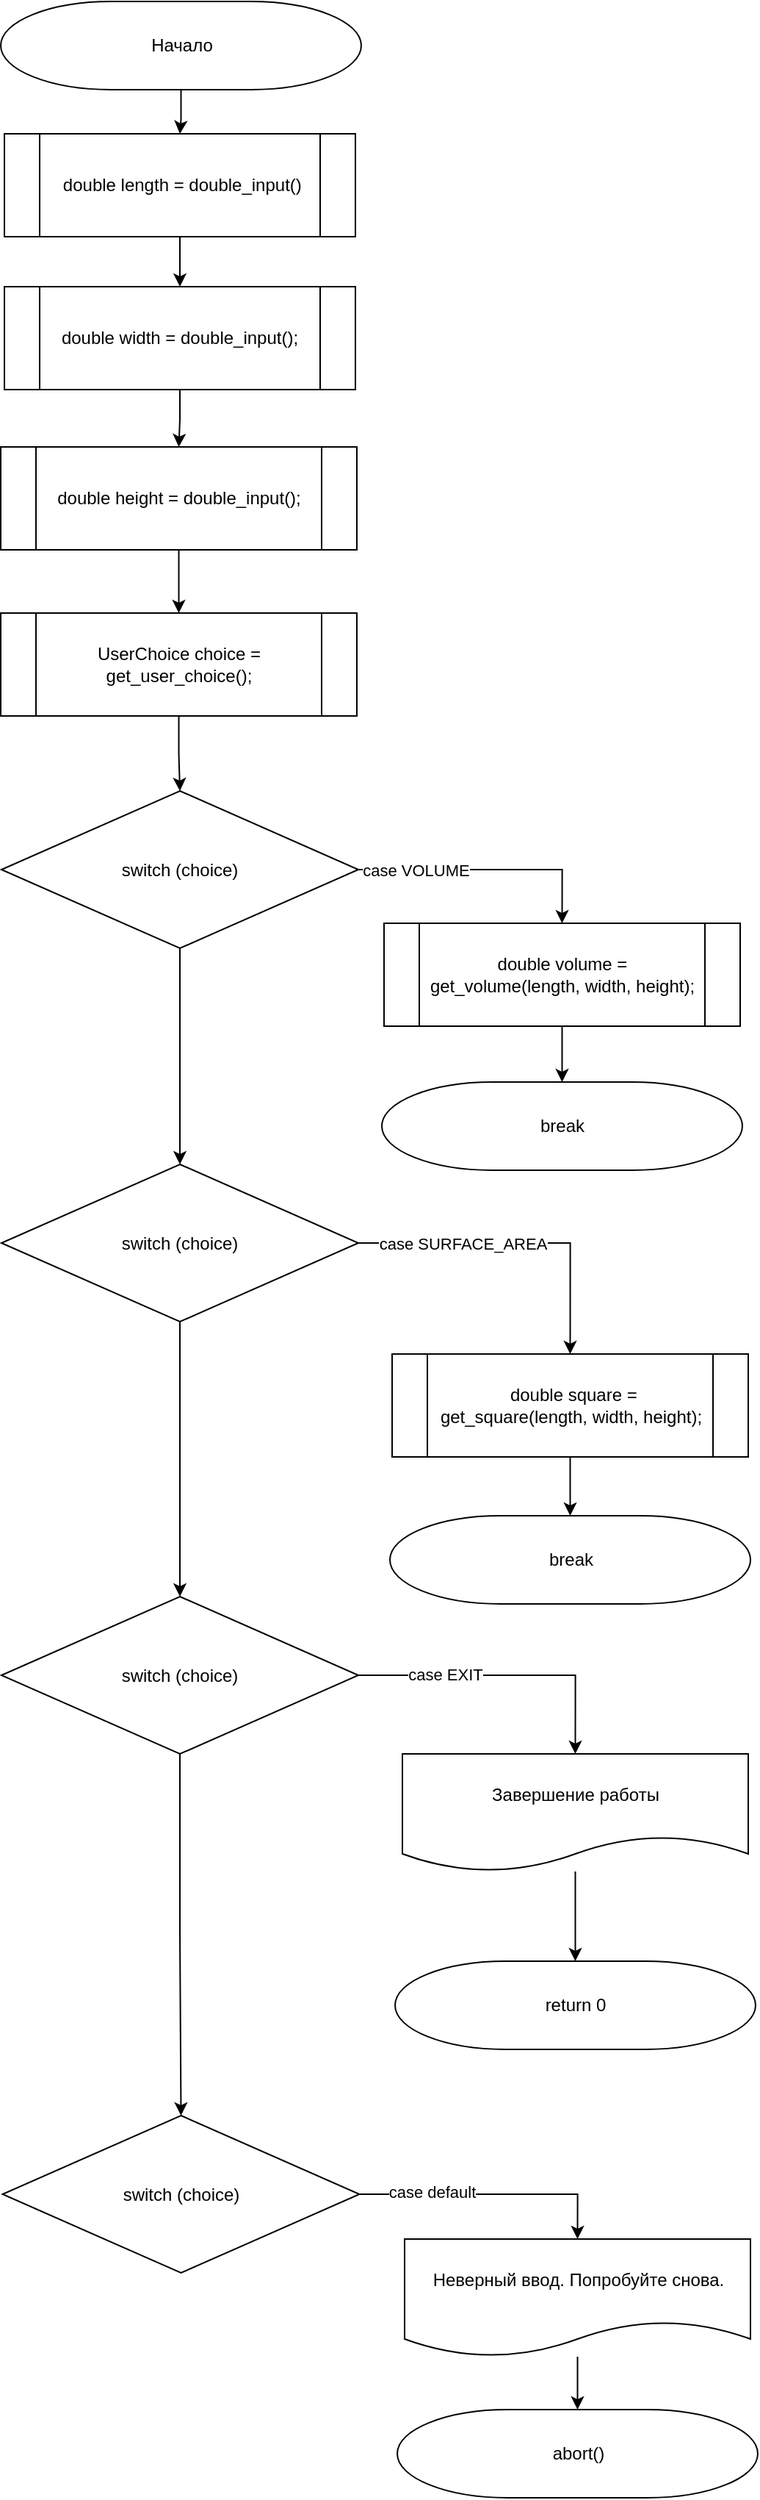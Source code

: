 <mxfile version="24.7.17">
  <diagram name="Страница — 1" id="Tg0CdAGmm4CRWskzOvx7">
    <mxGraphModel dx="2978" dy="1770" grid="0" gridSize="10" guides="1" tooltips="1" connect="1" arrows="1" fold="1" page="0" pageScale="1" pageWidth="827" pageHeight="1169" math="0" shadow="0">
      <root>
        <mxCell id="0" />
        <mxCell id="1" parent="0" />
        <mxCell id="c55DUnoJU1FoBbGy_zUs-20" value="" style="edgeStyle=orthogonalEdgeStyle;rounded=0;orthogonalLoop=1;jettySize=auto;html=1;" edge="1" parent="1" source="c55DUnoJU1FoBbGy_zUs-4" target="c55DUnoJU1FoBbGy_zUs-17">
          <mxGeometry relative="1" as="geometry" />
        </mxCell>
        <mxCell id="c55DUnoJU1FoBbGy_zUs-4" value="&amp;nbsp;double length = double_input()" style="shape=process;whiteSpace=wrap;html=1;backgroundOutline=1;" vertex="1" parent="1">
          <mxGeometry x="285" y="170" width="239" height="70" as="geometry" />
        </mxCell>
        <mxCell id="c55DUnoJU1FoBbGy_zUs-5" value="" style="edgeStyle=orthogonalEdgeStyle;rounded=0;orthogonalLoop=1;jettySize=auto;html=1;" edge="1" parent="1" source="c55DUnoJU1FoBbGy_zUs-6" target="c55DUnoJU1FoBbGy_zUs-4">
          <mxGeometry relative="1" as="geometry" />
        </mxCell>
        <mxCell id="c55DUnoJU1FoBbGy_zUs-6" value="Начало" style="strokeWidth=1;html=1;shape=mxgraph.flowchart.terminator;whiteSpace=wrap;" vertex="1" parent="1">
          <mxGeometry x="282.5" y="80" width="245.5" height="60" as="geometry" />
        </mxCell>
        <mxCell id="c55DUnoJU1FoBbGy_zUs-21" value="" style="edgeStyle=orthogonalEdgeStyle;rounded=0;orthogonalLoop=1;jettySize=auto;html=1;" edge="1" parent="1" source="c55DUnoJU1FoBbGy_zUs-17" target="c55DUnoJU1FoBbGy_zUs-18">
          <mxGeometry relative="1" as="geometry" />
        </mxCell>
        <mxCell id="c55DUnoJU1FoBbGy_zUs-17" value="double width = double_input();" style="shape=process;whiteSpace=wrap;html=1;backgroundOutline=1;" vertex="1" parent="1">
          <mxGeometry x="285" y="274" width="239" height="70" as="geometry" />
        </mxCell>
        <mxCell id="c55DUnoJU1FoBbGy_zUs-22" value="" style="edgeStyle=orthogonalEdgeStyle;rounded=0;orthogonalLoop=1;jettySize=auto;html=1;" edge="1" parent="1" source="c55DUnoJU1FoBbGy_zUs-18" target="c55DUnoJU1FoBbGy_zUs-19">
          <mxGeometry relative="1" as="geometry" />
        </mxCell>
        <mxCell id="c55DUnoJU1FoBbGy_zUs-18" value="double height = double_input();" style="shape=process;whiteSpace=wrap;html=1;backgroundOutline=1;" vertex="1" parent="1">
          <mxGeometry x="282.5" y="383" width="242.5" height="70" as="geometry" />
        </mxCell>
        <mxCell id="c55DUnoJU1FoBbGy_zUs-48" value="" style="edgeStyle=orthogonalEdgeStyle;rounded=0;orthogonalLoop=1;jettySize=auto;html=1;" edge="1" parent="1" source="c55DUnoJU1FoBbGy_zUs-19" target="c55DUnoJU1FoBbGy_zUs-23">
          <mxGeometry relative="1" as="geometry" />
        </mxCell>
        <mxCell id="c55DUnoJU1FoBbGy_zUs-19" value="UserChoice choice = get_user_choice();" style="shape=process;whiteSpace=wrap;html=1;backgroundOutline=1;" vertex="1" parent="1">
          <mxGeometry x="282.5" y="496" width="242.5" height="70" as="geometry" />
        </mxCell>
        <mxCell id="c55DUnoJU1FoBbGy_zUs-25" style="edgeStyle=orthogonalEdgeStyle;rounded=0;orthogonalLoop=1;jettySize=auto;html=1;entryX=0.5;entryY=0;entryDx=0;entryDy=0;" edge="1" parent="1" source="c55DUnoJU1FoBbGy_zUs-23" target="c55DUnoJU1FoBbGy_zUs-24">
          <mxGeometry relative="1" as="geometry" />
        </mxCell>
        <mxCell id="c55DUnoJU1FoBbGy_zUs-26" value="case VOLUME" style="edgeLabel;html=1;align=center;verticalAlign=middle;resizable=0;points=[];" vertex="1" connectable="0" parent="c55DUnoJU1FoBbGy_zUs-25">
          <mxGeometry x="-0.552" relative="1" as="geometry">
            <mxPoint x="-1" as="offset" />
          </mxGeometry>
        </mxCell>
        <mxCell id="c55DUnoJU1FoBbGy_zUs-30" style="edgeStyle=orthogonalEdgeStyle;rounded=0;orthogonalLoop=1;jettySize=auto;html=1;entryX=0.5;entryY=0;entryDx=0;entryDy=0;" edge="1" parent="1" source="c55DUnoJU1FoBbGy_zUs-23" target="c55DUnoJU1FoBbGy_zUs-29">
          <mxGeometry relative="1" as="geometry" />
        </mxCell>
        <mxCell id="c55DUnoJU1FoBbGy_zUs-23" value="switch (choice)" style="rhombus;whiteSpace=wrap;html=1;" vertex="1" parent="1">
          <mxGeometry x="283" y="617" width="243" height="107" as="geometry" />
        </mxCell>
        <mxCell id="c55DUnoJU1FoBbGy_zUs-28" value="" style="edgeStyle=orthogonalEdgeStyle;rounded=0;orthogonalLoop=1;jettySize=auto;html=1;" edge="1" parent="1" source="c55DUnoJU1FoBbGy_zUs-24" target="c55DUnoJU1FoBbGy_zUs-27">
          <mxGeometry relative="1" as="geometry" />
        </mxCell>
        <mxCell id="c55DUnoJU1FoBbGy_zUs-24" value="double volume = get_volume(length, width, height);" style="shape=process;whiteSpace=wrap;html=1;backgroundOutline=1;" vertex="1" parent="1">
          <mxGeometry x="543.5" y="707" width="242.5" height="70" as="geometry" />
        </mxCell>
        <mxCell id="c55DUnoJU1FoBbGy_zUs-27" value="break" style="strokeWidth=1;html=1;shape=mxgraph.flowchart.terminator;whiteSpace=wrap;" vertex="1" parent="1">
          <mxGeometry x="542" y="815" width="245.5" height="60" as="geometry" />
        </mxCell>
        <mxCell id="c55DUnoJU1FoBbGy_zUs-34" style="edgeStyle=orthogonalEdgeStyle;rounded=0;orthogonalLoop=1;jettySize=auto;html=1;entryX=0.5;entryY=0;entryDx=0;entryDy=0;" edge="1" parent="1" source="c55DUnoJU1FoBbGy_zUs-29" target="c55DUnoJU1FoBbGy_zUs-32">
          <mxGeometry relative="1" as="geometry" />
        </mxCell>
        <mxCell id="c55DUnoJU1FoBbGy_zUs-49" value="case&amp;nbsp;SURFACE_AREA" style="edgeLabel;html=1;align=center;verticalAlign=middle;resizable=0;points=[];" vertex="1" connectable="0" parent="c55DUnoJU1FoBbGy_zUs-34">
          <mxGeometry x="-0.607" y="-1" relative="1" as="geometry">
            <mxPoint x="28" y="-1" as="offset" />
          </mxGeometry>
        </mxCell>
        <mxCell id="c55DUnoJU1FoBbGy_zUs-40" style="edgeStyle=orthogonalEdgeStyle;rounded=0;orthogonalLoop=1;jettySize=auto;html=1;entryX=0.5;entryY=0;entryDx=0;entryDy=0;" edge="1" parent="1" source="c55DUnoJU1FoBbGy_zUs-29" target="c55DUnoJU1FoBbGy_zUs-35">
          <mxGeometry relative="1" as="geometry" />
        </mxCell>
        <mxCell id="c55DUnoJU1FoBbGy_zUs-29" value="switch (choice)" style="rhombus;whiteSpace=wrap;html=1;" vertex="1" parent="1">
          <mxGeometry x="283" y="871" width="243" height="107" as="geometry" />
        </mxCell>
        <mxCell id="c55DUnoJU1FoBbGy_zUs-31" value="" style="edgeStyle=orthogonalEdgeStyle;rounded=0;orthogonalLoop=1;jettySize=auto;html=1;" edge="1" parent="1" source="c55DUnoJU1FoBbGy_zUs-32" target="c55DUnoJU1FoBbGy_zUs-33">
          <mxGeometry relative="1" as="geometry" />
        </mxCell>
        <mxCell id="c55DUnoJU1FoBbGy_zUs-32" value="&amp;nbsp;double square = get_square(length, width, height);" style="shape=process;whiteSpace=wrap;html=1;backgroundOutline=1;" vertex="1" parent="1">
          <mxGeometry x="549" y="1000" width="242.5" height="70" as="geometry" />
        </mxCell>
        <mxCell id="c55DUnoJU1FoBbGy_zUs-33" value="break" style="strokeWidth=1;html=1;shape=mxgraph.flowchart.terminator;whiteSpace=wrap;" vertex="1" parent="1">
          <mxGeometry x="547.5" y="1110" width="245.5" height="60" as="geometry" />
        </mxCell>
        <mxCell id="c55DUnoJU1FoBbGy_zUs-39" style="edgeStyle=orthogonalEdgeStyle;rounded=0;orthogonalLoop=1;jettySize=auto;html=1;entryX=0.5;entryY=0;entryDx=0;entryDy=0;" edge="1" parent="1" source="c55DUnoJU1FoBbGy_zUs-35" target="c55DUnoJU1FoBbGy_zUs-41">
          <mxGeometry relative="1" as="geometry">
            <mxPoint x="698.25" y="1428" as="targetPoint" />
          </mxGeometry>
        </mxCell>
        <mxCell id="c55DUnoJU1FoBbGy_zUs-50" value="case&amp;nbsp;EXIT" style="edgeLabel;html=1;align=center;verticalAlign=middle;resizable=0;points=[];" vertex="1" connectable="0" parent="c55DUnoJU1FoBbGy_zUs-39">
          <mxGeometry x="-0.404" y="1" relative="1" as="geometry">
            <mxPoint x="-1" as="offset" />
          </mxGeometry>
        </mxCell>
        <mxCell id="c55DUnoJU1FoBbGy_zUs-47" style="edgeStyle=orthogonalEdgeStyle;rounded=0;orthogonalLoop=1;jettySize=auto;html=1;entryX=0.5;entryY=0;entryDx=0;entryDy=0;" edge="1" parent="1" source="c55DUnoJU1FoBbGy_zUs-35" target="c55DUnoJU1FoBbGy_zUs-42">
          <mxGeometry relative="1" as="geometry" />
        </mxCell>
        <mxCell id="c55DUnoJU1FoBbGy_zUs-35" value="switch (choice)" style="rhombus;whiteSpace=wrap;html=1;" vertex="1" parent="1">
          <mxGeometry x="283" y="1165" width="243" height="107" as="geometry" />
        </mxCell>
        <mxCell id="c55DUnoJU1FoBbGy_zUs-38" value="return 0" style="strokeWidth=1;html=1;shape=mxgraph.flowchart.terminator;whiteSpace=wrap;" vertex="1" parent="1">
          <mxGeometry x="551" y="1413" width="245.5" height="60" as="geometry" />
        </mxCell>
        <mxCell id="c55DUnoJU1FoBbGy_zUs-52" value="" style="edgeStyle=orthogonalEdgeStyle;rounded=0;orthogonalLoop=1;jettySize=auto;html=1;" edge="1" parent="1" source="c55DUnoJU1FoBbGy_zUs-41" target="c55DUnoJU1FoBbGy_zUs-38">
          <mxGeometry relative="1" as="geometry" />
        </mxCell>
        <mxCell id="c55DUnoJU1FoBbGy_zUs-41" value="Завершение работы" style="shape=document;whiteSpace=wrap;html=1;boundedLbl=1;" vertex="1" parent="1">
          <mxGeometry x="556" y="1272" width="235.5" height="80" as="geometry" />
        </mxCell>
        <mxCell id="c55DUnoJU1FoBbGy_zUs-46" style="edgeStyle=orthogonalEdgeStyle;rounded=0;orthogonalLoop=1;jettySize=auto;html=1;entryX=0.5;entryY=0;entryDx=0;entryDy=0;" edge="1" parent="1" source="c55DUnoJU1FoBbGy_zUs-42" target="c55DUnoJU1FoBbGy_zUs-45">
          <mxGeometry relative="1" as="geometry" />
        </mxCell>
        <mxCell id="c55DUnoJU1FoBbGy_zUs-51" value="case&amp;nbsp;default" style="edgeLabel;html=1;align=center;verticalAlign=middle;resizable=0;points=[];" vertex="1" connectable="0" parent="c55DUnoJU1FoBbGy_zUs-46">
          <mxGeometry x="-0.46" y="2" relative="1" as="geometry">
            <mxPoint as="offset" />
          </mxGeometry>
        </mxCell>
        <mxCell id="c55DUnoJU1FoBbGy_zUs-42" value="switch (choice)" style="rhombus;whiteSpace=wrap;html=1;" vertex="1" parent="1">
          <mxGeometry x="283.75" y="1518" width="243" height="107" as="geometry" />
        </mxCell>
        <mxCell id="c55DUnoJU1FoBbGy_zUs-44" value="abort()" style="strokeWidth=1;html=1;shape=mxgraph.flowchart.terminator;whiteSpace=wrap;" vertex="1" parent="1">
          <mxGeometry x="552.5" y="1718" width="245.5" height="60" as="geometry" />
        </mxCell>
        <mxCell id="c55DUnoJU1FoBbGy_zUs-53" value="" style="edgeStyle=orthogonalEdgeStyle;rounded=0;orthogonalLoop=1;jettySize=auto;html=1;" edge="1" parent="1" source="c55DUnoJU1FoBbGy_zUs-45" target="c55DUnoJU1FoBbGy_zUs-44">
          <mxGeometry relative="1" as="geometry" />
        </mxCell>
        <mxCell id="c55DUnoJU1FoBbGy_zUs-45" value="Неверный ввод. Попробуйте снова." style="shape=document;whiteSpace=wrap;html=1;boundedLbl=1;" vertex="1" parent="1">
          <mxGeometry x="557.5" y="1602" width="235.5" height="80" as="geometry" />
        </mxCell>
      </root>
    </mxGraphModel>
  </diagram>
</mxfile>
